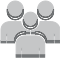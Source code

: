 <?xml version="1.0" encoding="UTF-8"?>
<dia:diagram xmlns:dia="http://www.lysator.liu.se/~alla/dia/">
  <dia:layer name="Fondo" visible="true" active="true">
    <dia:group>
      <dia:group>
        <dia:group>
          <dia:group>
            <dia:object type="Standard - Beziergon" version="0" id="O0">
              <dia:attribute name="obj_pos">
                <dia:point val="3.257,1.095"/>
              </dia:attribute>
              <dia:attribute name="obj_bb">
                <dia:rectangle val="2.859,1.095;3.656,1.91"/>
              </dia:attribute>
              <dia:attribute name="bez_points">
                <dia:point val="3.257,1.095"/>
                <dia:point val="3.477,1.095"/>
                <dia:point val="3.656,1.277"/>
                <dia:point val="3.656,1.502"/>
                <dia:point val="3.656,1.727"/>
                <dia:point val="3.477,1.91"/>
                <dia:point val="3.257,1.91"/>
                <dia:point val="3.038,1.91"/>
                <dia:point val="2.859,1.727"/>
                <dia:point val="2.859,1.502"/>
                <dia:point val="2.859,1.277"/>
                <dia:point val="3.038,1.095"/>
              </dia:attribute>
              <dia:attribute name="corner_types">
                <dia:enum val="16259232"/>
                <dia:enum val="0"/>
                <dia:enum val="0"/>
                <dia:enum val="0"/>
                <dia:enum val="0"/>
              </dia:attribute>
              <dia:attribute name="line_color">
                <dia:color val="#c5c6c7"/>
              </dia:attribute>
              <dia:attribute name="line_width">
                <dia:real val="0"/>
              </dia:attribute>
              <dia:attribute name="inner_color">
                <dia:color val="#c5c6c7"/>
              </dia:attribute>
              <dia:attribute name="show_background">
                <dia:boolean val="true"/>
              </dia:attribute>
            </dia:object>
          </dia:group>
          <dia:group>
            <dia:object type="Standard - Beziergon" version="0" id="O1">
              <dia:attribute name="obj_pos">
                <dia:point val="3.656,1.502"/>
              </dia:attribute>
              <dia:attribute name="obj_bb">
                <dia:rectangle val="1.859,1.502;4.656,2.03"/>
              </dia:attribute>
              <dia:attribute name="bez_points">
                <dia:point val="3.656,1.502"/>
                <dia:point val="3.656,1.622"/>
                <dia:point val="3.656,1.502"/>
                <dia:point val="3.656,1.622"/>
                <dia:point val="3.656,1.847"/>
                <dia:point val="3.477,2.03"/>
                <dia:point val="3.257,2.03"/>
                <dia:point val="3.038,2.03"/>
                <dia:point val="2.859,1.847"/>
                <dia:point val="2.859,1.622"/>
                <dia:point val="2.859,1.502"/>
                <dia:point val="2.859,1.622"/>
                <dia:point val="2.859,1.502"/>
                <dia:point val="2.859,1.727"/>
                <dia:point val="3.038,1.91"/>
                <dia:point val="3.257,1.91"/>
                <dia:point val="3.477,1.91"/>
                <dia:point val="3.656,1.727"/>
              </dia:attribute>
              <dia:attribute name="corner_types">
                <dia:enum val="-819542408"/>
                <dia:enum val="0"/>
                <dia:enum val="0"/>
                <dia:enum val="0"/>
                <dia:enum val="0"/>
                <dia:enum val="0"/>
                <dia:enum val="0"/>
              </dia:attribute>
              <dia:attribute name="line_width">
                <dia:real val="0"/>
              </dia:attribute>
              <dia:attribute name="show_background">
                <dia:boolean val="false"/>
              </dia:attribute>
            </dia:object>
            <dia:group>
              <dia:object type="Standard - BezierLine" version="0" id="O2">
                <dia:attribute name="obj_pos">
                  <dia:point val="3.656,1.502"/>
                </dia:attribute>
                <dia:attribute name="obj_bb">
                  <dia:rectangle val="2.652,1.502;4.652,1.832"/>
                </dia:attribute>
                <dia:attribute name="bez_points">
                  <dia:point val="3.656,1.502"/>
                  <dia:point val="3.656,1.622"/>
                  <dia:point val="3.656,1.502"/>
                  <dia:point val="3.656,1.622"/>
                  <dia:point val="3.656,1.642"/>
                  <dia:point val="3.655,1.662"/>
                  <dia:point val="3.652,1.682"/>
                  <dia:point val="3.652,1.562"/>
                  <dia:point val="3.652,1.682"/>
                  <dia:point val="3.652,1.562"/>
                  <dia:point val="3.655,1.542"/>
                  <dia:point val="3.656,1.522"/>
                  <dia:point val="3.656,1.502"/>
                </dia:attribute>
                <dia:attribute name="corner_types">
                  <dia:enum val="0"/>
                  <dia:enum val="0"/>
                  <dia:enum val="0"/>
                  <dia:enum val="0"/>
                  <dia:enum val="0"/>
                </dia:attribute>
                <dia:attribute name="line_color">
                  <dia:color val="#737678"/>
                </dia:attribute>
                <dia:attribute name="line_width">
                  <dia:real val="0"/>
                </dia:attribute>
              </dia:object>
              <dia:object type="Standard - BezierLine" version="0" id="O3">
                <dia:attribute name="obj_pos">
                  <dia:point val="3.652,1.562"/>
                </dia:attribute>
                <dia:attribute name="obj_bb">
                  <dia:rectangle val="3.636,1.562;3.652,1.749"/>
                </dia:attribute>
                <dia:attribute name="bez_points">
                  <dia:point val="3.652,1.562"/>
                  <dia:point val="3.652,1.682"/>
                  <dia:point val="3.652,1.562"/>
                  <dia:point val="3.652,1.682"/>
                  <dia:point val="3.648,1.705"/>
                  <dia:point val="3.643,1.727"/>
                  <dia:point val="3.636,1.749"/>
                  <dia:point val="3.636,1.629"/>
                  <dia:point val="3.636,1.749"/>
                  <dia:point val="3.636,1.629"/>
                  <dia:point val="3.643,1.607"/>
                  <dia:point val="3.648,1.585"/>
                  <dia:point val="3.652,1.562"/>
                </dia:attribute>
                <dia:attribute name="corner_types">
                  <dia:enum val="0"/>
                  <dia:enum val="0"/>
                  <dia:enum val="0"/>
                  <dia:enum val="0"/>
                  <dia:enum val="0"/>
                </dia:attribute>
                <dia:attribute name="line_color">
                  <dia:color val="#737678"/>
                </dia:attribute>
                <dia:attribute name="line_width">
                  <dia:real val="0"/>
                </dia:attribute>
              </dia:object>
              <dia:object type="Standard - BezierLine" version="0" id="O4">
                <dia:attribute name="obj_pos">
                  <dia:point val="3.636,1.629"/>
                </dia:attribute>
                <dia:attribute name="obj_bb">
                  <dia:rectangle val="3.605,1.629;3.636,1.822"/>
                </dia:attribute>
                <dia:attribute name="bez_points">
                  <dia:point val="3.636,1.629"/>
                  <dia:point val="3.636,1.749"/>
                  <dia:point val="3.636,1.629"/>
                  <dia:point val="3.636,1.749"/>
                  <dia:point val="3.628,1.774"/>
                  <dia:point val="3.617,1.799"/>
                  <dia:point val="3.605,1.822"/>
                  <dia:point val="3.605,1.702"/>
                  <dia:point val="3.605,1.822"/>
                  <dia:point val="3.605,1.702"/>
                  <dia:point val="3.617,1.679"/>
                  <dia:point val="3.628,1.655"/>
                  <dia:point val="3.636,1.629"/>
                </dia:attribute>
                <dia:attribute name="corner_types">
                  <dia:enum val="0"/>
                  <dia:enum val="0"/>
                  <dia:enum val="0"/>
                  <dia:enum val="0"/>
                  <dia:enum val="0"/>
                </dia:attribute>
                <dia:attribute name="line_color">
                  <dia:color val="#737678"/>
                </dia:attribute>
                <dia:attribute name="line_width">
                  <dia:real val="0"/>
                </dia:attribute>
              </dia:object>
              <dia:object type="Standard - BezierLine" version="0" id="O5">
                <dia:attribute name="obj_pos">
                  <dia:point val="3.605,1.702"/>
                </dia:attribute>
                <dia:attribute name="obj_bb">
                  <dia:rectangle val="1.859,1.502;3.859,2.03"/>
                </dia:attribute>
                <dia:attribute name="bez_points">
                  <dia:point val="3.605,1.702"/>
                  <dia:point val="3.605,1.822"/>
                  <dia:point val="3.605,1.702"/>
                  <dia:point val="3.605,1.822"/>
                  <dia:point val="3.536,1.946"/>
                  <dia:point val="3.406,2.03"/>
                  <dia:point val="3.258,2.03"/>
                  <dia:point val="3.038,2.03"/>
                  <dia:point val="2.859,1.847"/>
                  <dia:point val="2.859,1.622"/>
                  <dia:point val="2.859,1.502"/>
                  <dia:point val="2.859,1.622"/>
                  <dia:point val="2.859,1.502"/>
                  <dia:point val="2.859,1.727"/>
                  <dia:point val="3.038,1.91"/>
                  <dia:point val="3.258,1.91"/>
                  <dia:point val="3.406,1.91"/>
                  <dia:point val="3.536,1.826"/>
                  <dia:point val="3.605,1.702"/>
                </dia:attribute>
                <dia:attribute name="corner_types">
                  <dia:enum val="0"/>
                  <dia:enum val="0"/>
                  <dia:enum val="0"/>
                  <dia:enum val="0"/>
                  <dia:enum val="0"/>
                  <dia:enum val="0"/>
                  <dia:enum val="0"/>
                </dia:attribute>
                <dia:attribute name="line_color">
                  <dia:color val="#737678"/>
                </dia:attribute>
                <dia:attribute name="line_width">
                  <dia:real val="0"/>
                </dia:attribute>
              </dia:object>
            </dia:group>
          </dia:group>
        </dia:group>
        <dia:group>
          <dia:group>
            <dia:object type="Standard - Beziergon" version="0" id="O6">
              <dia:attribute name="obj_pos">
                <dia:point val="2.5,1.652"/>
              </dia:attribute>
              <dia:attribute name="obj_bb">
                <dia:rectangle val="2.147,1.652;2.853,2.374"/>
              </dia:attribute>
              <dia:attribute name="bez_points">
                <dia:point val="2.5,1.652"/>
                <dia:point val="2.695,1.652"/>
                <dia:point val="2.853,1.814"/>
                <dia:point val="2.853,2.013"/>
                <dia:point val="2.853,2.212"/>
                <dia:point val="2.695,2.374"/>
                <dia:point val="2.5,2.374"/>
                <dia:point val="2.305,2.374"/>
                <dia:point val="2.147,2.212"/>
                <dia:point val="2.147,2.013"/>
                <dia:point val="2.147,1.814"/>
                <dia:point val="2.305,1.652"/>
              </dia:attribute>
              <dia:attribute name="corner_types">
                <dia:enum val="-819542392"/>
                <dia:enum val="0"/>
                <dia:enum val="0"/>
                <dia:enum val="0"/>
                <dia:enum val="0"/>
              </dia:attribute>
              <dia:attribute name="line_color">
                <dia:color val="#c5c6c7"/>
              </dia:attribute>
              <dia:attribute name="line_width">
                <dia:real val="0"/>
              </dia:attribute>
              <dia:attribute name="inner_color">
                <dia:color val="#c5c6c7"/>
              </dia:attribute>
              <dia:attribute name="show_background">
                <dia:boolean val="true"/>
              </dia:attribute>
            </dia:object>
          </dia:group>
          <dia:group>
            <dia:object type="Standard - Beziergon" version="0" id="O7">
              <dia:attribute name="obj_pos">
                <dia:point val="2.853,2.013"/>
              </dia:attribute>
              <dia:attribute name="obj_bb">
                <dia:rectangle val="1.147,2.013;3.853,2.494"/>
              </dia:attribute>
              <dia:attribute name="bez_points">
                <dia:point val="2.853,2.013"/>
                <dia:point val="2.853,2.133"/>
                <dia:point val="2.853,2.013"/>
                <dia:point val="2.853,2.133"/>
                <dia:point val="2.853,2.332"/>
                <dia:point val="2.695,2.494"/>
                <dia:point val="2.5,2.494"/>
                <dia:point val="2.305,2.494"/>
                <dia:point val="2.147,2.332"/>
                <dia:point val="2.147,2.133"/>
                <dia:point val="2.147,2.013"/>
                <dia:point val="2.147,2.133"/>
                <dia:point val="2.147,2.013"/>
                <dia:point val="2.147,2.212"/>
                <dia:point val="2.305,2.374"/>
                <dia:point val="2.5,2.374"/>
                <dia:point val="2.695,2.374"/>
                <dia:point val="2.853,2.212"/>
              </dia:attribute>
              <dia:attribute name="corner_types">
                <dia:enum val="-819542408"/>
                <dia:enum val="0"/>
                <dia:enum val="0"/>
                <dia:enum val="0"/>
                <dia:enum val="0"/>
                <dia:enum val="0"/>
                <dia:enum val="0"/>
              </dia:attribute>
              <dia:attribute name="line_width">
                <dia:real val="0"/>
              </dia:attribute>
              <dia:attribute name="show_background">
                <dia:boolean val="false"/>
              </dia:attribute>
            </dia:object>
            <dia:group>
              <dia:object type="Standard - BezierLine" version="0" id="O8">
                <dia:attribute name="obj_pos">
                  <dia:point val="2.853,2.013"/>
                </dia:attribute>
                <dia:attribute name="obj_bb">
                  <dia:rectangle val="1.85,2.013;3.85,2.326"/>
                </dia:attribute>
                <dia:attribute name="bez_points">
                  <dia:point val="2.853,2.013"/>
                  <dia:point val="2.853,2.133"/>
                  <dia:point val="2.853,2.013"/>
                  <dia:point val="2.853,2.133"/>
                  <dia:point val="2.853,2.151"/>
                  <dia:point val="2.852,2.169"/>
                  <dia:point val="2.85,2.186"/>
                  <dia:point val="2.85,2.066"/>
                  <dia:point val="2.85,2.186"/>
                  <dia:point val="2.85,2.066"/>
                  <dia:point val="2.852,2.049"/>
                  <dia:point val="2.853,2.031"/>
                  <dia:point val="2.853,2.013"/>
                </dia:attribute>
                <dia:attribute name="corner_types">
                  <dia:enum val="0"/>
                  <dia:enum val="0"/>
                  <dia:enum val="0"/>
                  <dia:enum val="0"/>
                  <dia:enum val="0"/>
                </dia:attribute>
                <dia:attribute name="line_color">
                  <dia:color val="#737678"/>
                </dia:attribute>
                <dia:attribute name="line_width">
                  <dia:real val="0"/>
                </dia:attribute>
              </dia:object>
              <dia:object type="Standard - BezierLine" version="0" id="O9">
                <dia:attribute name="obj_pos">
                  <dia:point val="2.85,2.066"/>
                </dia:attribute>
                <dia:attribute name="obj_bb">
                  <dia:rectangle val="2.836,2.066;2.85,2.246"/>
                </dia:attribute>
                <dia:attribute name="bez_points">
                  <dia:point val="2.85,2.066"/>
                  <dia:point val="2.85,2.186"/>
                  <dia:point val="2.85,2.066"/>
                  <dia:point val="2.85,2.186"/>
                  <dia:point val="2.847,2.206"/>
                  <dia:point val="2.842,2.226"/>
                  <dia:point val="2.836,2.246"/>
                  <dia:point val="2.836,2.126"/>
                  <dia:point val="2.836,2.246"/>
                  <dia:point val="2.836,2.126"/>
                  <dia:point val="2.842,2.106"/>
                  <dia:point val="2.847,2.086"/>
                  <dia:point val="2.85,2.066"/>
                </dia:attribute>
                <dia:attribute name="corner_types">
                  <dia:enum val="0"/>
                  <dia:enum val="0"/>
                  <dia:enum val="0"/>
                  <dia:enum val="0"/>
                  <dia:enum val="0"/>
                </dia:attribute>
                <dia:attribute name="line_color">
                  <dia:color val="#737678"/>
                </dia:attribute>
                <dia:attribute name="line_width">
                  <dia:real val="0"/>
                </dia:attribute>
              </dia:object>
              <dia:object type="Standard - BezierLine" version="0" id="O10">
                <dia:attribute name="obj_pos">
                  <dia:point val="2.836,2.126"/>
                </dia:attribute>
                <dia:attribute name="obj_bb">
                  <dia:rectangle val="2.808,2.126;2.836,2.31"/>
                </dia:attribute>
                <dia:attribute name="bez_points">
                  <dia:point val="2.836,2.126"/>
                  <dia:point val="2.836,2.246"/>
                  <dia:point val="2.836,2.126"/>
                  <dia:point val="2.836,2.246"/>
                  <dia:point val="2.829,2.268"/>
                  <dia:point val="2.819,2.29"/>
                  <dia:point val="2.808,2.31"/>
                  <dia:point val="2.808,2.19"/>
                  <dia:point val="2.808,2.31"/>
                  <dia:point val="2.808,2.19"/>
                  <dia:point val="2.819,2.17"/>
                  <dia:point val="2.829,2.148"/>
                  <dia:point val="2.836,2.126"/>
                </dia:attribute>
                <dia:attribute name="corner_types">
                  <dia:enum val="0"/>
                  <dia:enum val="0"/>
                  <dia:enum val="0"/>
                  <dia:enum val="0"/>
                  <dia:enum val="0"/>
                </dia:attribute>
                <dia:attribute name="line_color">
                  <dia:color val="#737678"/>
                </dia:attribute>
                <dia:attribute name="line_width">
                  <dia:real val="0"/>
                </dia:attribute>
              </dia:object>
              <dia:object type="Standard - BezierLine" version="0" id="O11">
                <dia:attribute name="obj_pos">
                  <dia:point val="2.808,2.19"/>
                </dia:attribute>
                <dia:attribute name="obj_bb">
                  <dia:rectangle val="1.147,2.013;3.147,2.494"/>
                </dia:attribute>
                <dia:attribute name="bez_points">
                  <dia:point val="2.808,2.19"/>
                  <dia:point val="2.808,2.31"/>
                  <dia:point val="2.808,2.19"/>
                  <dia:point val="2.808,2.31"/>
                  <dia:point val="2.747,2.42"/>
                  <dia:point val="2.632,2.494"/>
                  <dia:point val="2.5,2.494"/>
                  <dia:point val="2.305,2.494"/>
                  <dia:point val="2.147,2.332"/>
                  <dia:point val="2.147,2.133"/>
                  <dia:point val="2.147,2.013"/>
                  <dia:point val="2.147,2.133"/>
                  <dia:point val="2.147,2.013"/>
                  <dia:point val="2.147,2.212"/>
                  <dia:point val="2.305,2.374"/>
                  <dia:point val="2.5,2.374"/>
                  <dia:point val="2.632,2.374"/>
                  <dia:point val="2.747,2.3"/>
                  <dia:point val="2.808,2.19"/>
                </dia:attribute>
                <dia:attribute name="corner_types">
                  <dia:enum val="0"/>
                  <dia:enum val="0"/>
                  <dia:enum val="0"/>
                  <dia:enum val="0"/>
                  <dia:enum val="0"/>
                  <dia:enum val="0"/>
                  <dia:enum val="0"/>
                </dia:attribute>
                <dia:attribute name="line_color">
                  <dia:color val="#737678"/>
                </dia:attribute>
                <dia:attribute name="line_width">
                  <dia:real val="0"/>
                </dia:attribute>
              </dia:object>
            </dia:group>
          </dia:group>
          <dia:group>
            <dia:object type="Standard - Polygon" version="0" id="O12">
              <dia:attribute name="obj_pos">
                <dia:point val="2.783,2.607"/>
              </dia:attribute>
              <dia:attribute name="obj_bb">
                <dia:rectangle val="2.544,2.607;2.783,2.738"/>
              </dia:attribute>
              <dia:attribute name="poly_points">
                <dia:point val="2.783,2.607"/>
                <dia:point val="2.753,2.738"/>
                <dia:point val="2.544,2.738"/>
                <dia:point val="2.544,2.618"/>
              </dia:attribute>
              <dia:attribute name="line_color">
                <dia:color val="#737678"/>
              </dia:attribute>
              <dia:attribute name="line_width">
                <dia:real val="0"/>
              </dia:attribute>
              <dia:attribute name="inner_color">
                <dia:color val="#737678"/>
              </dia:attribute>
              <dia:attribute name="show_background">
                <dia:boolean val="true"/>
              </dia:attribute>
            </dia:object>
          </dia:group>
          <dia:group>
            <dia:object type="Standard - Polygon" version="0" id="O13">
              <dia:attribute name="obj_pos">
                <dia:point val="2.456,2.618"/>
              </dia:attribute>
              <dia:attribute name="obj_bb">
                <dia:rectangle val="2.208,2.607;2.456,2.738"/>
              </dia:attribute>
              <dia:attribute name="poly_points">
                <dia:point val="2.456,2.618"/>
                <dia:point val="2.456,2.738"/>
                <dia:point val="2.248,2.738"/>
                <dia:point val="2.208,2.607"/>
              </dia:attribute>
              <dia:attribute name="line_color">
                <dia:color val="#737678"/>
              </dia:attribute>
              <dia:attribute name="line_width">
                <dia:real val="0"/>
              </dia:attribute>
              <dia:attribute name="inner_color">
                <dia:color val="#737678"/>
              </dia:attribute>
              <dia:attribute name="show_background">
                <dia:boolean val="true"/>
              </dia:attribute>
            </dia:object>
          </dia:group>
          <dia:group>
            <dia:object type="Standard - Box" version="0" id="O14">
              <dia:attribute name="obj_pos">
                <dia:point val="3.667,2.71"/>
              </dia:attribute>
              <dia:attribute name="obj_bb">
                <dia:rectangle val="3.667,2.71;3.732,2.83"/>
              </dia:attribute>
              <dia:attribute name="elem_corner">
                <dia:point val="3.667,2.71"/>
              </dia:attribute>
              <dia:attribute name="elem_width">
                <dia:real val="0.065"/>
              </dia:attribute>
              <dia:attribute name="elem_height">
                <dia:real val="0.12"/>
              </dia:attribute>
              <dia:attribute name="border_width">
                <dia:real val="0"/>
              </dia:attribute>
              <dia:attribute name="border_color">
                <dia:color val="#737678"/>
              </dia:attribute>
              <dia:attribute name="inner_color">
                <dia:color val="#737678"/>
              </dia:attribute>
              <dia:attribute name="show_background">
                <dia:boolean val="true"/>
              </dia:attribute>
            </dia:object>
          </dia:group>
          <dia:group>
            <dia:object type="Standard - Box" version="0" id="O15">
              <dia:attribute name="obj_pos">
                <dia:point val="1.28,2.71"/>
              </dia:attribute>
              <dia:attribute name="obj_bb">
                <dia:rectangle val="1.28,2.71;1.345,2.831"/>
              </dia:attribute>
              <dia:attribute name="elem_corner">
                <dia:point val="1.28,2.71"/>
              </dia:attribute>
              <dia:attribute name="elem_width">
                <dia:real val="0.065"/>
              </dia:attribute>
              <dia:attribute name="elem_height">
                <dia:real val="0.12"/>
              </dia:attribute>
              <dia:attribute name="border_width">
                <dia:real val="0"/>
              </dia:attribute>
              <dia:attribute name="border_color">
                <dia:color val="#737678"/>
              </dia:attribute>
              <dia:attribute name="inner_color">
                <dia:color val="#737678"/>
              </dia:attribute>
              <dia:attribute name="show_background">
                <dia:boolean val="true"/>
              </dia:attribute>
            </dia:object>
          </dia:group>
          <dia:group>
            <dia:object type="Standard - Box" version="0" id="O16">
              <dia:attribute name="obj_pos">
                <dia:point val="1.345,3.069"/>
              </dia:attribute>
              <dia:attribute name="obj_bb">
                <dia:rectangle val="1.345,3.069;1.702,3.189"/>
              </dia:attribute>
              <dia:attribute name="elem_corner">
                <dia:point val="1.345,3.069"/>
              </dia:attribute>
              <dia:attribute name="elem_width">
                <dia:real val="0.357"/>
              </dia:attribute>
              <dia:attribute name="elem_height">
                <dia:real val="0.12"/>
              </dia:attribute>
              <dia:attribute name="border_width">
                <dia:real val="0"/>
              </dia:attribute>
              <dia:attribute name="border_color">
                <dia:color val="#737678"/>
              </dia:attribute>
              <dia:attribute name="inner_color">
                <dia:color val="#737678"/>
              </dia:attribute>
              <dia:attribute name="show_background">
                <dia:boolean val="true"/>
              </dia:attribute>
            </dia:object>
          </dia:group>
          <dia:group>
            <dia:object type="Standard - Box" version="0" id="O17">
              <dia:attribute name="obj_pos">
                <dia:point val="1.029,3.069"/>
              </dia:attribute>
              <dia:attribute name="obj_bb">
                <dia:rectangle val="1.029,3.069;1.28,3.189"/>
              </dia:attribute>
              <dia:attribute name="elem_corner">
                <dia:point val="1.029,3.069"/>
              </dia:attribute>
              <dia:attribute name="elem_width">
                <dia:real val="0.251"/>
              </dia:attribute>
              <dia:attribute name="elem_height">
                <dia:real val="0.12"/>
              </dia:attribute>
              <dia:attribute name="border_width">
                <dia:real val="0"/>
              </dia:attribute>
              <dia:attribute name="border_color">
                <dia:color val="#737678"/>
              </dia:attribute>
              <dia:attribute name="inner_color">
                <dia:color val="#737678"/>
              </dia:attribute>
              <dia:attribute name="show_background">
                <dia:boolean val="true"/>
              </dia:attribute>
            </dia:object>
          </dia:group>
          <dia:group>
            <dia:object type="Standard - Beziergon" version="0" id="O18">
              <dia:attribute name="obj_pos">
                <dia:point val="3.509,2.124"/>
              </dia:attribute>
              <dia:attribute name="obj_bb">
                <dia:rectangle val="2.544,2.124;3.971,3.069"/>
              </dia:attribute>
              <dia:attribute name="bez_points">
                <dia:point val="3.509,2.124"/>
                <dia:point val="3.781,2.124"/>
                <dia:point val="3.971,2.295"/>
                <dia:point val="3.971,2.539"/>
                <dia:point val="3.971,3.069"/>
                <dia:point val="3.971,2.539"/>
                <dia:point val="3.971,3.069"/>
                <dia:point val="3.732,3.069"/>
                <dia:point val="3.971,3.069"/>
                <dia:point val="3.732,3.069"/>
                <dia:point val="3.732,2.71"/>
                <dia:point val="3.732,3.069"/>
                <dia:point val="3.732,2.71"/>
                <dia:point val="3.667,2.71"/>
                <dia:point val="3.732,2.71"/>
                <dia:point val="3.667,2.71"/>
                <dia:point val="3.667,3.069"/>
                <dia:point val="3.667,2.71"/>
                <dia:point val="3.667,3.069"/>
                <dia:point val="3.298,3.069"/>
                <dia:point val="3.667,3.069"/>
                <dia:point val="3.298,3.069"/>
                <dia:point val="3.274,2.801"/>
                <dia:point val="3.057,2.618"/>
                <dia:point val="2.753,2.618"/>
                <dia:point val="2.544,2.618"/>
                <dia:point val="2.753,2.618"/>
                <dia:point val="2.544,2.618"/>
                <dia:point val="2.544,2.573"/>
                <dia:point val="2.544,2.618"/>
                <dia:point val="2.544,2.573"/>
                <dia:point val="2.777,2.552"/>
                <dia:point val="2.963,2.363"/>
                <dia:point val="2.983,2.126"/>
                <dia:point val="2.991,2.125"/>
                <dia:point val="2.998,2.124"/>
                <dia:point val="3.005,2.124"/>
                <dia:point val="3.509,2.124"/>
                <dia:point val="3.005,2.124"/>
                <dia:point val="3.509,2.124"/>
                <dia:point val="3.509,2.124"/>
                <dia:point val="3.005,2.124"/>
              </dia:attribute>
              <dia:attribute name="corner_types">
                <dia:enum val="-819542408"/>
                <dia:enum val="0"/>
                <dia:enum val="0"/>
                <dia:enum val="0"/>
                <dia:enum val="0"/>
                <dia:enum val="0"/>
                <dia:enum val="0"/>
                <dia:enum val="0"/>
                <dia:enum val="0"/>
                <dia:enum val="0"/>
                <dia:enum val="0"/>
                <dia:enum val="0"/>
                <dia:enum val="0"/>
                <dia:enum val="0"/>
                <dia:enum val="0"/>
              </dia:attribute>
              <dia:attribute name="line_color">
                <dia:color val="#c5c6c7"/>
              </dia:attribute>
              <dia:attribute name="line_width">
                <dia:real val="0"/>
              </dia:attribute>
              <dia:attribute name="inner_color">
                <dia:color val="#c5c6c7"/>
              </dia:attribute>
              <dia:attribute name="show_background">
                <dia:boolean val="true"/>
              </dia:attribute>
            </dia:object>
          </dia:group>
          <dia:group>
            <dia:object type="Standard - Box" version="0" id="O19">
              <dia:attribute name="obj_pos">
                <dia:point val="3.732,3.069"/>
              </dia:attribute>
              <dia:attribute name="obj_bb">
                <dia:rectangle val="3.732,3.069;3.971,3.189"/>
              </dia:attribute>
              <dia:attribute name="elem_corner">
                <dia:point val="3.732,3.069"/>
              </dia:attribute>
              <dia:attribute name="elem_width">
                <dia:real val="0.239"/>
              </dia:attribute>
              <dia:attribute name="elem_height">
                <dia:real val="0.12"/>
              </dia:attribute>
              <dia:attribute name="border_width">
                <dia:real val="0"/>
              </dia:attribute>
              <dia:attribute name="border_color">
                <dia:color val="#737678"/>
              </dia:attribute>
              <dia:attribute name="inner_color">
                <dia:color val="#737678"/>
              </dia:attribute>
              <dia:attribute name="show_background">
                <dia:boolean val="true"/>
              </dia:attribute>
            </dia:object>
          </dia:group>
          <dia:group>
            <dia:object type="Standard - Box" version="0" id="O20">
              <dia:attribute name="obj_pos">
                <dia:point val="3.298,3.069"/>
              </dia:attribute>
              <dia:attribute name="obj_bb">
                <dia:rectangle val="3.298,3.069;3.667,3.189"/>
              </dia:attribute>
              <dia:attribute name="elem_corner">
                <dia:point val="3.298,3.069"/>
              </dia:attribute>
              <dia:attribute name="elem_width">
                <dia:real val="0.369"/>
              </dia:attribute>
              <dia:attribute name="elem_height">
                <dia:real val="0.12"/>
              </dia:attribute>
              <dia:attribute name="border_width">
                <dia:real val="0"/>
              </dia:attribute>
              <dia:attribute name="border_color">
                <dia:color val="#737678"/>
              </dia:attribute>
              <dia:attribute name="inner_color">
                <dia:color val="#737678"/>
              </dia:attribute>
              <dia:attribute name="show_background">
                <dia:boolean val="true"/>
              </dia:attribute>
            </dia:object>
          </dia:group>
          <dia:group>
            <dia:object type="Standard - Beziergon" version="0" id="O21">
              <dia:attribute name="obj_pos">
                <dia:point val="3.298,3.069"/>
              </dia:attribute>
              <dia:attribute name="obj_bb">
                <dia:rectangle val="2.298,2.618;4.298,3.278"/>
              </dia:attribute>
              <dia:attribute name="bez_points">
                <dia:point val="3.298,3.069"/>
                <dia:point val="3.298,3.189"/>
                <dia:point val="3.298,3.069"/>
                <dia:point val="3.298,3.189"/>
                <dia:point val="3.274,2.921"/>
                <dia:point val="3.057,2.738"/>
                <dia:point val="2.753,2.738"/>
                <dia:point val="2.753,2.618"/>
                <dia:point val="2.753,2.738"/>
                <dia:point val="2.753,2.618"/>
                <dia:point val="3.057,2.618"/>
                <dia:point val="3.274,2.801"/>
              </dia:attribute>
              <dia:attribute name="corner_types">
                <dia:enum val="-819542376"/>
                <dia:enum val="0"/>
                <dia:enum val="0"/>
                <dia:enum val="0"/>
                <dia:enum val="0"/>
              </dia:attribute>
              <dia:attribute name="line_width">
                <dia:real val="0"/>
              </dia:attribute>
              <dia:attribute name="show_background">
                <dia:boolean val="false"/>
              </dia:attribute>
            </dia:object>
            <dia:group>
              <dia:object type="Standard - BezierLine" version="0" id="O22">
                <dia:attribute name="obj_pos">
                  <dia:point val="3.298,3.069"/>
                </dia:attribute>
                <dia:attribute name="obj_bb">
                  <dia:rectangle val="2.298,2.618;4.298,3.278"/>
                </dia:attribute>
                <dia:attribute name="bez_points">
                  <dia:point val="3.298,3.069"/>
                  <dia:point val="3.298,3.189"/>
                  <dia:point val="3.298,3.069"/>
                  <dia:point val="3.298,3.189"/>
                  <dia:point val="3.274,2.921"/>
                  <dia:point val="3.057,2.738"/>
                  <dia:point val="2.753,2.738"/>
                  <dia:point val="2.753,2.618"/>
                  <dia:point val="2.753,2.738"/>
                  <dia:point val="2.753,2.618"/>
                  <dia:point val="3.057,2.618"/>
                  <dia:point val="3.274,2.801"/>
                  <dia:point val="3.298,3.069"/>
                </dia:attribute>
                <dia:attribute name="corner_types">
                  <dia:enum val="0"/>
                  <dia:enum val="0"/>
                  <dia:enum val="0"/>
                  <dia:enum val="0"/>
                  <dia:enum val="0"/>
                </dia:attribute>
                <dia:attribute name="line_color">
                  <dia:color val="#737678"/>
                </dia:attribute>
                <dia:attribute name="line_width">
                  <dia:real val="0"/>
                </dia:attribute>
              </dia:object>
            </dia:group>
          </dia:group>
          <dia:group>
            <dia:object type="Standard - Beziergon" version="0" id="O23">
              <dia:attribute name="obj_pos">
                <dia:point val="1.995,2.125"/>
              </dia:attribute>
              <dia:attribute name="obj_bb">
                <dia:rectangle val="1.029,2.125;2.456,3.069"/>
              </dia:attribute>
              <dia:attribute name="bez_points">
                <dia:point val="1.995,2.125"/>
                <dia:point val="2.002,2.125"/>
                <dia:point val="2.01,2.126"/>
                <dia:point val="2.017,2.126"/>
                <dia:point val="2.038,2.363"/>
                <dia:point val="2.224,2.552"/>
                <dia:point val="2.456,2.573"/>
                <dia:point val="2.456,2.618"/>
                <dia:point val="2.456,2.573"/>
                <dia:point val="2.456,2.618"/>
                <dia:point val="2.248,2.618"/>
                <dia:point val="2.456,2.618"/>
                <dia:point val="2.248,2.618"/>
                <dia:point val="1.943,2.618"/>
                <dia:point val="1.726,2.801"/>
                <dia:point val="1.702,3.069"/>
                <dia:point val="1.345,3.069"/>
                <dia:point val="1.702,3.069"/>
                <dia:point val="1.345,3.069"/>
                <dia:point val="1.345,2.71"/>
                <dia:point val="1.345,3.069"/>
                <dia:point val="1.345,2.71"/>
                <dia:point val="1.28,2.71"/>
                <dia:point val="1.345,2.71"/>
                <dia:point val="1.28,2.71"/>
                <dia:point val="1.28,3.069"/>
                <dia:point val="1.28,2.71"/>
                <dia:point val="1.28,3.069"/>
                <dia:point val="1.029,3.069"/>
                <dia:point val="1.28,3.069"/>
                <dia:point val="1.029,3.069"/>
                <dia:point val="1.029,2.54"/>
                <dia:point val="1.029,3.069"/>
                <dia:point val="1.029,2.54"/>
                <dia:point val="1.029,2.295"/>
                <dia:point val="1.219,2.125"/>
                <dia:point val="1.491,2.125"/>
                <dia:point val="1.995,2.125"/>
                <dia:point val="1.491,2.125"/>
              </dia:attribute>
              <dia:attribute name="corner_types">
                <dia:enum val="-819542360"/>
                <dia:enum val="0"/>
                <dia:enum val="0"/>
                <dia:enum val="0"/>
                <dia:enum val="0"/>
                <dia:enum val="0"/>
                <dia:enum val="0"/>
                <dia:enum val="0"/>
                <dia:enum val="0"/>
                <dia:enum val="0"/>
                <dia:enum val="0"/>
                <dia:enum val="0"/>
                <dia:enum val="0"/>
                <dia:enum val="0"/>
              </dia:attribute>
              <dia:attribute name="line_color">
                <dia:color val="#c5c6c7"/>
              </dia:attribute>
              <dia:attribute name="line_width">
                <dia:real val="0"/>
              </dia:attribute>
              <dia:attribute name="inner_color">
                <dia:color val="#c5c6c7"/>
              </dia:attribute>
              <dia:attribute name="show_background">
                <dia:boolean val="true"/>
              </dia:attribute>
            </dia:object>
          </dia:group>
          <dia:group>
            <dia:object type="Standard - Beziergon" version="0" id="O24">
              <dia:attribute name="obj_pos">
                <dia:point val="2.248,2.618"/>
              </dia:attribute>
              <dia:attribute name="obj_bb">
                <dia:rectangle val="0.702,2.618;2.702,3.277"/>
              </dia:attribute>
              <dia:attribute name="bez_points">
                <dia:point val="2.248,2.618"/>
                <dia:point val="2.248,2.738"/>
                <dia:point val="2.248,2.618"/>
                <dia:point val="2.248,2.738"/>
                <dia:point val="1.943,2.738"/>
                <dia:point val="1.726,2.921"/>
                <dia:point val="1.702,3.189"/>
                <dia:point val="1.702,3.069"/>
                <dia:point val="1.702,3.189"/>
                <dia:point val="1.702,3.069"/>
                <dia:point val="1.726,2.801"/>
                <dia:point val="1.943,2.618"/>
              </dia:attribute>
              <dia:attribute name="corner_types">
                <dia:enum val="-819542392"/>
                <dia:enum val="0"/>
                <dia:enum val="0"/>
                <dia:enum val="0"/>
                <dia:enum val="0"/>
              </dia:attribute>
              <dia:attribute name="line_width">
                <dia:real val="0"/>
              </dia:attribute>
              <dia:attribute name="show_background">
                <dia:boolean val="false"/>
              </dia:attribute>
            </dia:object>
            <dia:group>
              <dia:object type="Standard - BezierLine" version="0" id="O25">
                <dia:attribute name="obj_pos">
                  <dia:point val="2.248,2.618"/>
                </dia:attribute>
                <dia:attribute name="obj_bb">
                  <dia:rectangle val="1.76,2.618;2.248,2.995"/>
                </dia:attribute>
                <dia:attribute name="bez_points">
                  <dia:point val="2.248,2.618"/>
                  <dia:point val="2.248,2.738"/>
                  <dia:point val="2.248,2.618"/>
                  <dia:point val="2.248,2.738"/>
                  <dia:point val="2.024,2.738"/>
                  <dia:point val="1.847,2.837"/>
                  <dia:point val="1.76,2.995"/>
                  <dia:point val="1.76,2.875"/>
                  <dia:point val="1.76,2.995"/>
                  <dia:point val="1.76,2.875"/>
                  <dia:point val="1.847,2.717"/>
                  <dia:point val="2.024,2.618"/>
                  <dia:point val="2.248,2.618"/>
                </dia:attribute>
                <dia:attribute name="corner_types">
                  <dia:enum val="0"/>
                  <dia:enum val="0"/>
                  <dia:enum val="0"/>
                  <dia:enum val="0"/>
                  <dia:enum val="0"/>
                </dia:attribute>
                <dia:attribute name="line_color">
                  <dia:color val="#737678"/>
                </dia:attribute>
                <dia:attribute name="line_width">
                  <dia:real val="0"/>
                </dia:attribute>
              </dia:object>
              <dia:object type="Standard - BezierLine" version="0" id="O26">
                <dia:attribute name="obj_pos">
                  <dia:point val="1.76,2.875"/>
                </dia:attribute>
                <dia:attribute name="obj_bb">
                  <dia:rectangle val="1.724,2.875;1.76,3.078"/>
                </dia:attribute>
                <dia:attribute name="bez_points">
                  <dia:point val="1.76,2.875"/>
                  <dia:point val="1.76,2.995"/>
                  <dia:point val="1.76,2.875"/>
                  <dia:point val="1.76,2.995"/>
                  <dia:point val="1.746,3.021"/>
                  <dia:point val="1.734,3.049"/>
                  <dia:point val="1.724,3.078"/>
                  <dia:point val="1.724,2.958"/>
                  <dia:point val="1.724,3.078"/>
                  <dia:point val="1.724,2.958"/>
                  <dia:point val="1.734,2.929"/>
                  <dia:point val="1.746,2.901"/>
                  <dia:point val="1.76,2.875"/>
                </dia:attribute>
                <dia:attribute name="corner_types">
                  <dia:enum val="0"/>
                  <dia:enum val="0"/>
                  <dia:enum val="0"/>
                  <dia:enum val="0"/>
                  <dia:enum val="0"/>
                </dia:attribute>
                <dia:attribute name="line_color">
                  <dia:color val="#737678"/>
                </dia:attribute>
                <dia:attribute name="line_width">
                  <dia:real val="0"/>
                </dia:attribute>
              </dia:object>
              <dia:object type="Standard - BezierLine" version="0" id="O27">
                <dia:attribute name="obj_pos">
                  <dia:point val="1.724,2.958"/>
                </dia:attribute>
                <dia:attribute name="obj_bb">
                  <dia:rectangle val="0.705,2.958;2.705,3.303"/>
                </dia:attribute>
                <dia:attribute name="bez_points">
                  <dia:point val="1.724,2.958"/>
                  <dia:point val="1.724,3.078"/>
                  <dia:point val="1.724,2.958"/>
                  <dia:point val="1.724,3.078"/>
                  <dia:point val="1.716,3.104"/>
                  <dia:point val="1.709,3.131"/>
                  <dia:point val="1.705,3.16"/>
                  <dia:point val="1.705,3.04"/>
                  <dia:point val="1.705,3.16"/>
                  <dia:point val="1.705,3.04"/>
                  <dia:point val="1.709,3.011"/>
                  <dia:point val="1.716,2.984"/>
                  <dia:point val="1.724,2.958"/>
                </dia:attribute>
                <dia:attribute name="corner_types">
                  <dia:enum val="0"/>
                  <dia:enum val="0"/>
                  <dia:enum val="0"/>
                  <dia:enum val="0"/>
                  <dia:enum val="0"/>
                </dia:attribute>
                <dia:attribute name="line_color">
                  <dia:color val="#737678"/>
                </dia:attribute>
                <dia:attribute name="line_width">
                  <dia:real val="0"/>
                </dia:attribute>
              </dia:object>
              <dia:object type="Standard - BezierLine" version="0" id="O28">
                <dia:attribute name="obj_pos">
                  <dia:point val="1.705,3.04"/>
                </dia:attribute>
                <dia:attribute name="obj_bb">
                  <dia:rectangle val="0.702,3.04;2.702,3.285"/>
                </dia:attribute>
                <dia:attribute name="bez_points">
                  <dia:point val="1.705,3.04"/>
                  <dia:point val="1.705,3.16"/>
                  <dia:point val="1.705,3.04"/>
                  <dia:point val="1.705,3.16"/>
                  <dia:point val="1.704,3.169"/>
                  <dia:point val="1.703,3.179"/>
                  <dia:point val="1.702,3.189"/>
                  <dia:point val="1.702,3.069"/>
                  <dia:point val="1.702,3.189"/>
                  <dia:point val="1.702,3.069"/>
                  <dia:point val="1.703,3.059"/>
                  <dia:point val="1.704,3.049"/>
                  <dia:point val="1.705,3.04"/>
                </dia:attribute>
                <dia:attribute name="corner_types">
                  <dia:enum val="0"/>
                  <dia:enum val="0"/>
                  <dia:enum val="0"/>
                  <dia:enum val="0"/>
                  <dia:enum val="0"/>
                </dia:attribute>
                <dia:attribute name="line_color">
                  <dia:color val="#737678"/>
                </dia:attribute>
                <dia:attribute name="line_width">
                  <dia:real val="0"/>
                </dia:attribute>
              </dia:object>
            </dia:group>
          </dia:group>
          <dia:group>
            <dia:object type="Standard - Box" version="0" id="O29">
              <dia:attribute name="obj_pos">
                <dia:point val="2.91,3.427"/>
              </dia:attribute>
              <dia:attribute name="obj_bb">
                <dia:rectangle val="2.91,3.427;2.974,3.547"/>
              </dia:attribute>
              <dia:attribute name="elem_corner">
                <dia:point val="2.91,3.427"/>
              </dia:attribute>
              <dia:attribute name="elem_width">
                <dia:real val="0.065"/>
              </dia:attribute>
              <dia:attribute name="elem_height">
                <dia:real val="0.12"/>
              </dia:attribute>
              <dia:attribute name="border_width">
                <dia:real val="0"/>
              </dia:attribute>
              <dia:attribute name="border_color">
                <dia:color val="#737678"/>
              </dia:attribute>
              <dia:attribute name="inner_color">
                <dia:color val="#737678"/>
              </dia:attribute>
              <dia:attribute name="show_background">
                <dia:boolean val="true"/>
              </dia:attribute>
            </dia:object>
          </dia:group>
          <dia:group>
            <dia:object type="Standard - Box" version="0" id="O30">
              <dia:attribute name="obj_pos">
                <dia:point val="2.037,3.427"/>
              </dia:attribute>
              <dia:attribute name="obj_bb">
                <dia:rectangle val="2.037,3.427;2.102,3.547"/>
              </dia:attribute>
              <dia:attribute name="elem_corner">
                <dia:point val="2.037,3.427"/>
              </dia:attribute>
              <dia:attribute name="elem_width">
                <dia:real val="0.065"/>
              </dia:attribute>
              <dia:attribute name="elem_height">
                <dia:real val="0.12"/>
              </dia:attribute>
              <dia:attribute name="border_width">
                <dia:real val="0"/>
              </dia:attribute>
              <dia:attribute name="border_color">
                <dia:color val="#737678"/>
              </dia:attribute>
              <dia:attribute name="inner_color">
                <dia:color val="#737678"/>
              </dia:attribute>
              <dia:attribute name="show_background">
                <dia:boolean val="true"/>
              </dia:attribute>
            </dia:object>
          </dia:group>
          <dia:group>
            <dia:object type="Standard - Beziergon" version="0" id="O31">
              <dia:attribute name="obj_pos">
                <dia:point val="2.753,2.841"/>
              </dia:attribute>
              <dia:attribute name="obj_bb">
                <dia:rectangle val="1.786,2.841;3.214,3.785"/>
              </dia:attribute>
              <dia:attribute name="bez_points">
                <dia:point val="2.753,2.841"/>
                <dia:point val="3.024,2.841"/>
                <dia:point val="3.214,3.012"/>
                <dia:point val="3.214,3.256"/>
                <dia:point val="3.214,3.785"/>
                <dia:point val="3.214,3.256"/>
                <dia:point val="3.214,3.785"/>
                <dia:point val="2.974,3.785"/>
                <dia:point val="3.214,3.785"/>
                <dia:point val="2.974,3.785"/>
                <dia:point val="2.974,3.427"/>
                <dia:point val="2.974,3.785"/>
                <dia:point val="2.974,3.427"/>
                <dia:point val="2.91,3.427"/>
                <dia:point val="2.974,3.427"/>
                <dia:point val="2.91,3.427"/>
                <dia:point val="2.91,3.785"/>
                <dia:point val="2.91,3.427"/>
                <dia:point val="2.91,3.785"/>
                <dia:point val="2.102,3.785"/>
                <dia:point val="2.91,3.785"/>
                <dia:point val="2.102,3.785"/>
                <dia:point val="2.102,3.427"/>
                <dia:point val="2.102,3.785"/>
                <dia:point val="2.102,3.427"/>
                <dia:point val="2.037,3.427"/>
                <dia:point val="2.102,3.427"/>
                <dia:point val="2.037,3.427"/>
                <dia:point val="2.037,3.785"/>
                <dia:point val="2.037,3.427"/>
                <dia:point val="2.037,3.785"/>
                <dia:point val="1.786,3.785"/>
                <dia:point val="2.037,3.785"/>
                <dia:point val="1.786,3.785"/>
                <dia:point val="1.786,3.256"/>
                <dia:point val="1.786,3.785"/>
                <dia:point val="1.786,3.256"/>
                <dia:point val="1.786,3.012"/>
                <dia:point val="1.976,2.841"/>
                <dia:point val="2.248,2.841"/>
                <dia:point val="2.753,2.841"/>
                <dia:point val="2.248,2.841"/>
                <dia:point val="2.753,2.841"/>
                <dia:point val="2.753,2.841"/>
                <dia:point val="2.248,2.841"/>
              </dia:attribute>
              <dia:attribute name="corner_types">
                <dia:enum val="-819542408"/>
                <dia:enum val="0"/>
                <dia:enum val="0"/>
                <dia:enum val="0"/>
                <dia:enum val="0"/>
                <dia:enum val="0"/>
                <dia:enum val="0"/>
                <dia:enum val="0"/>
                <dia:enum val="0"/>
                <dia:enum val="0"/>
                <dia:enum val="0"/>
                <dia:enum val="0"/>
                <dia:enum val="0"/>
                <dia:enum val="0"/>
                <dia:enum val="0"/>
                <dia:enum val="0"/>
              </dia:attribute>
              <dia:attribute name="line_color">
                <dia:color val="#c5c6c7"/>
              </dia:attribute>
              <dia:attribute name="line_width">
                <dia:real val="0"/>
              </dia:attribute>
              <dia:attribute name="inner_color">
                <dia:color val="#c5c6c7"/>
              </dia:attribute>
              <dia:attribute name="show_background">
                <dia:boolean val="true"/>
              </dia:attribute>
            </dia:object>
          </dia:group>
          <dia:group>
            <dia:object type="Standard - Box" version="0" id="O32">
              <dia:attribute name="obj_pos">
                <dia:point val="2.974,3.785"/>
              </dia:attribute>
              <dia:attribute name="obj_bb">
                <dia:rectangle val="2.974,3.785;3.214,3.905"/>
              </dia:attribute>
              <dia:attribute name="elem_corner">
                <dia:point val="2.974,3.785"/>
              </dia:attribute>
              <dia:attribute name="elem_width">
                <dia:real val="0.239"/>
              </dia:attribute>
              <dia:attribute name="elem_height">
                <dia:real val="0.12"/>
              </dia:attribute>
              <dia:attribute name="border_width">
                <dia:real val="0"/>
              </dia:attribute>
              <dia:attribute name="border_color">
                <dia:color val="#737678"/>
              </dia:attribute>
              <dia:attribute name="inner_color">
                <dia:color val="#737678"/>
              </dia:attribute>
              <dia:attribute name="show_background">
                <dia:boolean val="true"/>
              </dia:attribute>
            </dia:object>
          </dia:group>
          <dia:group>
            <dia:object type="Standard - Box" version="0" id="O33">
              <dia:attribute name="obj_pos">
                <dia:point val="2.102,3.785"/>
              </dia:attribute>
              <dia:attribute name="obj_bb">
                <dia:rectangle val="2.102,3.785;2.91,3.905"/>
              </dia:attribute>
              <dia:attribute name="elem_corner">
                <dia:point val="2.102,3.785"/>
              </dia:attribute>
              <dia:attribute name="elem_width">
                <dia:real val="0.807"/>
              </dia:attribute>
              <dia:attribute name="elem_height">
                <dia:real val="0.12"/>
              </dia:attribute>
              <dia:attribute name="border_width">
                <dia:real val="0"/>
              </dia:attribute>
              <dia:attribute name="border_color">
                <dia:color val="#737678"/>
              </dia:attribute>
              <dia:attribute name="inner_color">
                <dia:color val="#737678"/>
              </dia:attribute>
              <dia:attribute name="show_background">
                <dia:boolean val="true"/>
              </dia:attribute>
            </dia:object>
          </dia:group>
          <dia:group>
            <dia:object type="Standard - Box" version="0" id="O34">
              <dia:attribute name="obj_pos">
                <dia:point val="1.786,3.785"/>
              </dia:attribute>
              <dia:attribute name="obj_bb">
                <dia:rectangle val="1.786,3.785;2.037,3.905"/>
              </dia:attribute>
              <dia:attribute name="elem_corner">
                <dia:point val="1.786,3.785"/>
              </dia:attribute>
              <dia:attribute name="elem_width">
                <dia:real val="0.251"/>
              </dia:attribute>
              <dia:attribute name="elem_height">
                <dia:real val="0.12"/>
              </dia:attribute>
              <dia:attribute name="border_width">
                <dia:real val="0"/>
              </dia:attribute>
              <dia:attribute name="border_color">
                <dia:color val="#737678"/>
              </dia:attribute>
              <dia:attribute name="inner_color">
                <dia:color val="#737678"/>
              </dia:attribute>
              <dia:attribute name="show_background">
                <dia:boolean val="true"/>
              </dia:attribute>
            </dia:object>
          </dia:group>
        </dia:group>
        <dia:group>
          <dia:group>
            <dia:object type="Standard - Beziergon" version="0" id="O35">
              <dia:attribute name="obj_pos">
                <dia:point val="1.743,1.095"/>
              </dia:attribute>
              <dia:attribute name="obj_bb">
                <dia:rectangle val="1.345,1.095;2.142,1.91"/>
              </dia:attribute>
              <dia:attribute name="bez_points">
                <dia:point val="1.743,1.095"/>
                <dia:point val="1.963,1.095"/>
                <dia:point val="2.142,1.278"/>
                <dia:point val="2.142,1.502"/>
                <dia:point val="2.142,1.727"/>
                <dia:point val="1.963,1.91"/>
                <dia:point val="1.743,1.91"/>
                <dia:point val="1.523,1.91"/>
                <dia:point val="1.345,1.727"/>
                <dia:point val="1.345,1.502"/>
                <dia:point val="1.345,1.278"/>
                <dia:point val="1.523,1.095"/>
              </dia:attribute>
              <dia:attribute name="corner_types">
                <dia:enum val="-819542408"/>
                <dia:enum val="0"/>
                <dia:enum val="0"/>
                <dia:enum val="0"/>
                <dia:enum val="0"/>
              </dia:attribute>
              <dia:attribute name="line_color">
                <dia:color val="#c5c6c7"/>
              </dia:attribute>
              <dia:attribute name="line_width">
                <dia:real val="0"/>
              </dia:attribute>
              <dia:attribute name="inner_color">
                <dia:color val="#c5c6c7"/>
              </dia:attribute>
              <dia:attribute name="show_background">
                <dia:boolean val="true"/>
              </dia:attribute>
            </dia:object>
          </dia:group>
          <dia:group>
            <dia:object type="Standard - Beziergon" version="0" id="O36">
              <dia:attribute name="obj_pos">
                <dia:point val="2.142,1.502"/>
              </dia:attribute>
              <dia:attribute name="obj_bb">
                <dia:rectangle val="0.345,1.502;3.142,2.03"/>
              </dia:attribute>
              <dia:attribute name="bez_points">
                <dia:point val="2.142,1.502"/>
                <dia:point val="2.142,1.622"/>
                <dia:point val="2.142,1.502"/>
                <dia:point val="2.142,1.622"/>
                <dia:point val="2.142,1.847"/>
                <dia:point val="1.963,2.03"/>
                <dia:point val="1.743,2.03"/>
                <dia:point val="1.523,2.03"/>
                <dia:point val="1.345,1.847"/>
                <dia:point val="1.345,1.622"/>
                <dia:point val="1.345,1.502"/>
                <dia:point val="1.345,1.622"/>
                <dia:point val="1.345,1.502"/>
                <dia:point val="1.345,1.727"/>
                <dia:point val="1.523,1.91"/>
                <dia:point val="1.743,1.91"/>
                <dia:point val="1.963,1.91"/>
                <dia:point val="2.142,1.727"/>
              </dia:attribute>
              <dia:attribute name="corner_types">
                <dia:enum val="-819542408"/>
                <dia:enum val="0"/>
                <dia:enum val="0"/>
                <dia:enum val="0"/>
                <dia:enum val="0"/>
                <dia:enum val="0"/>
                <dia:enum val="0"/>
              </dia:attribute>
              <dia:attribute name="line_width">
                <dia:real val="0"/>
              </dia:attribute>
              <dia:attribute name="show_background">
                <dia:boolean val="false"/>
              </dia:attribute>
            </dia:object>
            <dia:group>
              <dia:object type="Standard - BezierLine" version="0" id="O37">
                <dia:attribute name="obj_pos">
                  <dia:point val="2.142,1.502"/>
                </dia:attribute>
                <dia:attribute name="obj_bb">
                  <dia:rectangle val="1.137,1.502;3.137,1.821"/>
                </dia:attribute>
                <dia:attribute name="bez_points">
                  <dia:point val="2.142,1.502"/>
                  <dia:point val="2.142,1.622"/>
                  <dia:point val="2.142,1.502"/>
                  <dia:point val="2.142,1.622"/>
                  <dia:point val="2.142,1.642"/>
                  <dia:point val="2.14,1.662"/>
                  <dia:point val="2.137,1.682"/>
                  <dia:point val="2.137,1.562"/>
                  <dia:point val="2.137,1.682"/>
                  <dia:point val="2.137,1.562"/>
                  <dia:point val="2.14,1.542"/>
                  <dia:point val="2.142,1.522"/>
                  <dia:point val="2.142,1.502"/>
                </dia:attribute>
                <dia:attribute name="corner_types">
                  <dia:enum val="0"/>
                  <dia:enum val="0"/>
                  <dia:enum val="0"/>
                  <dia:enum val="0"/>
                  <dia:enum val="0"/>
                </dia:attribute>
                <dia:attribute name="line_color">
                  <dia:color val="#737678"/>
                </dia:attribute>
                <dia:attribute name="line_width">
                  <dia:real val="0"/>
                </dia:attribute>
              </dia:object>
              <dia:object type="Standard - BezierLine" version="0" id="O38">
                <dia:attribute name="obj_pos">
                  <dia:point val="2.137,1.562"/>
                </dia:attribute>
                <dia:attribute name="obj_bb">
                  <dia:rectangle val="2.122,1.562;2.137,1.749"/>
                </dia:attribute>
                <dia:attribute name="bez_points">
                  <dia:point val="2.137,1.562"/>
                  <dia:point val="2.137,1.682"/>
                  <dia:point val="2.137,1.562"/>
                  <dia:point val="2.137,1.682"/>
                  <dia:point val="2.134,1.705"/>
                  <dia:point val="2.129,1.727"/>
                  <dia:point val="2.122,1.749"/>
                  <dia:point val="2.122,1.629"/>
                  <dia:point val="2.122,1.749"/>
                  <dia:point val="2.122,1.629"/>
                  <dia:point val="2.129,1.607"/>
                  <dia:point val="2.134,1.585"/>
                  <dia:point val="2.137,1.562"/>
                </dia:attribute>
                <dia:attribute name="corner_types">
                  <dia:enum val="0"/>
                  <dia:enum val="0"/>
                  <dia:enum val="0"/>
                  <dia:enum val="0"/>
                  <dia:enum val="0"/>
                </dia:attribute>
                <dia:attribute name="line_color">
                  <dia:color val="#737678"/>
                </dia:attribute>
                <dia:attribute name="line_width">
                  <dia:real val="0"/>
                </dia:attribute>
              </dia:object>
              <dia:object type="Standard - BezierLine" version="0" id="O39">
                <dia:attribute name="obj_pos">
                  <dia:point val="2.122,1.629"/>
                </dia:attribute>
                <dia:attribute name="obj_bb">
                  <dia:rectangle val="2.09,1.629;2.122,1.822"/>
                </dia:attribute>
                <dia:attribute name="bez_points">
                  <dia:point val="2.122,1.629"/>
                  <dia:point val="2.122,1.749"/>
                  <dia:point val="2.122,1.629"/>
                  <dia:point val="2.122,1.749"/>
                  <dia:point val="2.114,1.774"/>
                  <dia:point val="2.103,1.799"/>
                  <dia:point val="2.09,1.822"/>
                  <dia:point val="2.09,1.702"/>
                  <dia:point val="2.09,1.822"/>
                  <dia:point val="2.09,1.702"/>
                  <dia:point val="2.103,1.679"/>
                  <dia:point val="2.114,1.655"/>
                  <dia:point val="2.122,1.629"/>
                </dia:attribute>
                <dia:attribute name="corner_types">
                  <dia:enum val="0"/>
                  <dia:enum val="0"/>
                  <dia:enum val="0"/>
                  <dia:enum val="0"/>
                  <dia:enum val="0"/>
                </dia:attribute>
                <dia:attribute name="line_color">
                  <dia:color val="#737678"/>
                </dia:attribute>
                <dia:attribute name="line_width">
                  <dia:real val="0"/>
                </dia:attribute>
              </dia:object>
              <dia:object type="Standard - BezierLine" version="0" id="O40">
                <dia:attribute name="obj_pos">
                  <dia:point val="2.09,1.702"/>
                </dia:attribute>
                <dia:attribute name="obj_bb">
                  <dia:rectangle val="0.345,1.502;2.345,2.03"/>
                </dia:attribute>
                <dia:attribute name="bez_points">
                  <dia:point val="2.09,1.702"/>
                  <dia:point val="2.09,1.822"/>
                  <dia:point val="2.09,1.702"/>
                  <dia:point val="2.09,1.822"/>
                  <dia:point val="2.022,1.946"/>
                  <dia:point val="1.892,2.03"/>
                  <dia:point val="1.743,2.03"/>
                  <dia:point val="1.523,2.03"/>
                  <dia:point val="1.345,1.847"/>
                  <dia:point val="1.345,1.622"/>
                  <dia:point val="1.345,1.502"/>
                  <dia:point val="1.345,1.622"/>
                  <dia:point val="1.345,1.502"/>
                  <dia:point val="1.345,1.727"/>
                  <dia:point val="1.523,1.91"/>
                  <dia:point val="1.743,1.91"/>
                  <dia:point val="1.892,1.91"/>
                  <dia:point val="2.022,1.826"/>
                  <dia:point val="2.09,1.702"/>
                </dia:attribute>
                <dia:attribute name="corner_types">
                  <dia:enum val="0"/>
                  <dia:enum val="0"/>
                  <dia:enum val="0"/>
                  <dia:enum val="0"/>
                  <dia:enum val="0"/>
                  <dia:enum val="0"/>
                  <dia:enum val="0"/>
                </dia:attribute>
                <dia:attribute name="line_color">
                  <dia:color val="#737678"/>
                </dia:attribute>
                <dia:attribute name="line_width">
                  <dia:real val="0"/>
                </dia:attribute>
              </dia:object>
            </dia:group>
          </dia:group>
        </dia:group>
      </dia:group>
    </dia:group>
  </dia:layer>
</dia:diagram>
